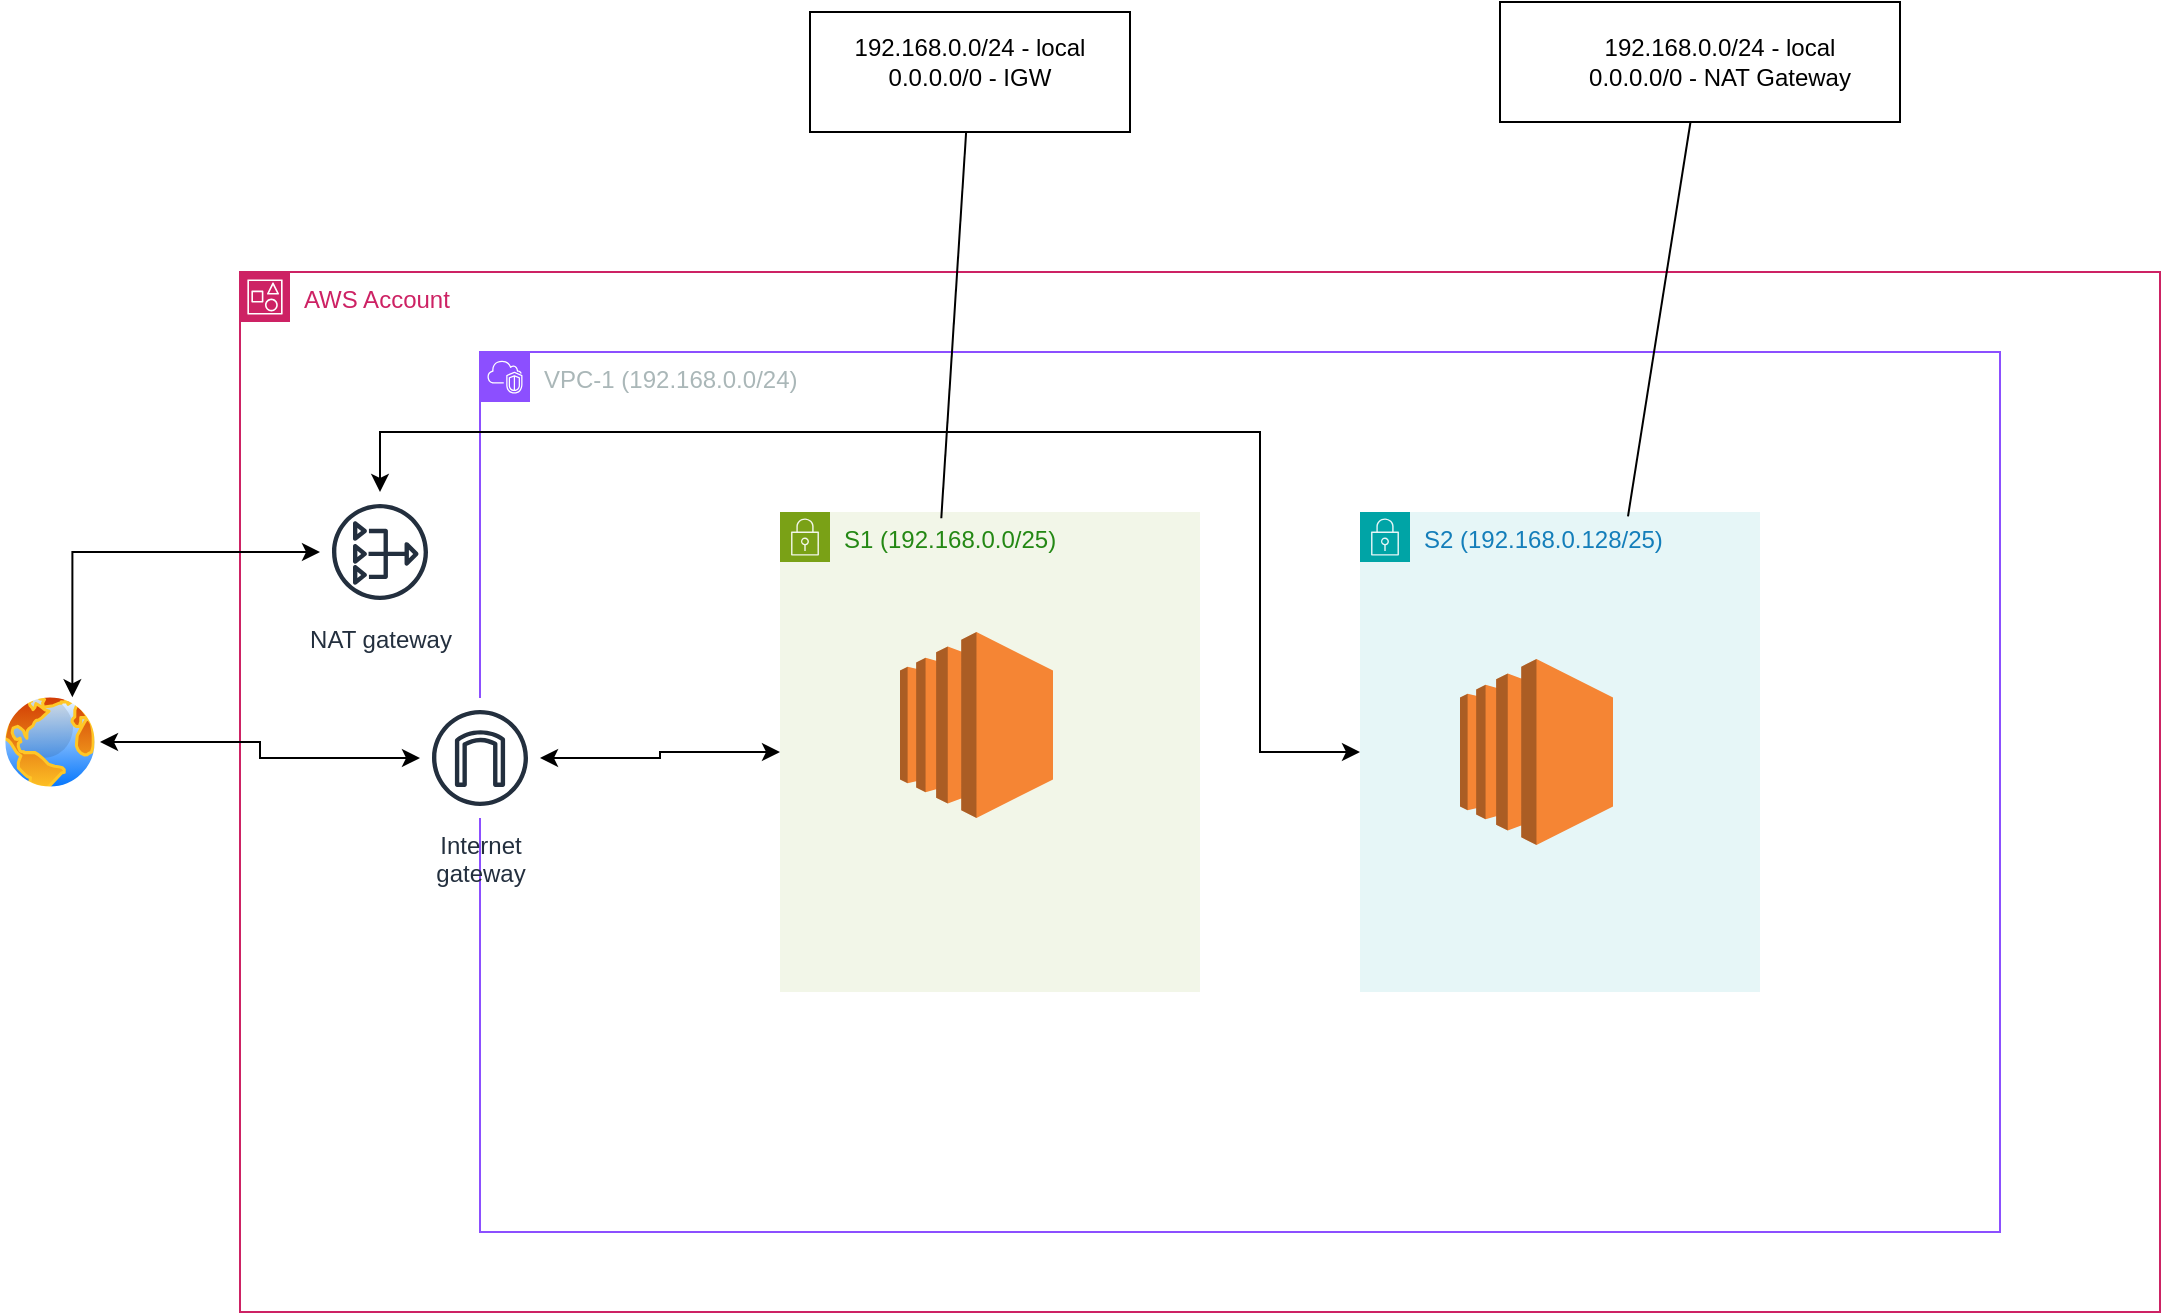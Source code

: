 <mxfile version="24.3.1" type="device">
  <diagram name="Page-1" id="a_6F3iHdbAYzGDKUPsuO">
    <mxGraphModel dx="2214" dy="1400" grid="1" gridSize="10" guides="1" tooltips="1" connect="1" arrows="1" fold="1" page="1" pageScale="1" pageWidth="1100" pageHeight="850" math="0" shadow="0">
      <root>
        <mxCell id="0" />
        <mxCell id="1" parent="0" />
        <mxCell id="5kWYPgmSOFq2bC-scUEm-1" value="AWS Account" style="points=[[0,0],[0.25,0],[0.5,0],[0.75,0],[1,0],[1,0.25],[1,0.5],[1,0.75],[1,1],[0.75,1],[0.5,1],[0.25,1],[0,1],[0,0.75],[0,0.5],[0,0.25]];outlineConnect=0;gradientColor=none;html=1;whiteSpace=wrap;fontSize=12;fontStyle=0;container=1;pointerEvents=0;collapsible=0;recursiveResize=0;shape=mxgraph.aws4.group;grIcon=mxgraph.aws4.group_account;strokeColor=#CD2264;fillColor=none;verticalAlign=top;align=left;spacingLeft=30;fontColor=#CD2264;dashed=0;" vertex="1" parent="1">
          <mxGeometry x="80" y="40" width="960" height="520" as="geometry" />
        </mxCell>
        <mxCell id="5kWYPgmSOFq2bC-scUEm-2" value="VPC-1 (192.168.0.0/24)" style="points=[[0,0],[0.25,0],[0.5,0],[0.75,0],[1,0],[1,0.25],[1,0.5],[1,0.75],[1,1],[0.75,1],[0.5,1],[0.25,1],[0,1],[0,0.75],[0,0.5],[0,0.25]];outlineConnect=0;gradientColor=none;html=1;whiteSpace=wrap;fontSize=12;fontStyle=0;container=1;pointerEvents=0;collapsible=0;recursiveResize=0;shape=mxgraph.aws4.group;grIcon=mxgraph.aws4.group_vpc2;strokeColor=#8C4FFF;fillColor=none;verticalAlign=top;align=left;spacingLeft=30;fontColor=#AAB7B8;dashed=0;" vertex="1" parent="5kWYPgmSOFq2bC-scUEm-1">
          <mxGeometry x="120" y="40" width="760" height="440" as="geometry" />
        </mxCell>
        <mxCell id="5kWYPgmSOFq2bC-scUEm-4" value="S1 (192.168.0.0/25)" style="points=[[0,0],[0.25,0],[0.5,0],[0.75,0],[1,0],[1,0.25],[1,0.5],[1,0.75],[1,1],[0.75,1],[0.5,1],[0.25,1],[0,1],[0,0.75],[0,0.5],[0,0.25]];outlineConnect=0;gradientColor=none;html=1;whiteSpace=wrap;fontSize=12;fontStyle=0;container=1;pointerEvents=0;collapsible=0;recursiveResize=0;shape=mxgraph.aws4.group;grIcon=mxgraph.aws4.group_security_group;grStroke=0;strokeColor=#7AA116;fillColor=#F2F6E8;verticalAlign=top;align=left;spacingLeft=30;fontColor=#248814;dashed=0;" vertex="1" parent="5kWYPgmSOFq2bC-scUEm-2">
          <mxGeometry x="150" y="80" width="210" height="240" as="geometry" />
        </mxCell>
        <mxCell id="5kWYPgmSOFq2bC-scUEm-5" value="" style="outlineConnect=0;dashed=0;verticalLabelPosition=bottom;verticalAlign=top;align=center;html=1;shape=mxgraph.aws3.ec2;fillColor=#F58534;gradientColor=none;" vertex="1" parent="5kWYPgmSOFq2bC-scUEm-4">
          <mxGeometry x="60" y="60" width="76.5" height="93" as="geometry" />
        </mxCell>
        <mxCell id="5kWYPgmSOFq2bC-scUEm-3" value="S2 (192.168.0.128/25)" style="points=[[0,0],[0.25,0],[0.5,0],[0.75,0],[1,0],[1,0.25],[1,0.5],[1,0.75],[1,1],[0.75,1],[0.5,1],[0.25,1],[0,1],[0,0.75],[0,0.5],[0,0.25]];outlineConnect=0;gradientColor=none;html=1;whiteSpace=wrap;fontSize=12;fontStyle=0;container=1;pointerEvents=0;collapsible=0;recursiveResize=0;shape=mxgraph.aws4.group;grIcon=mxgraph.aws4.group_security_group;grStroke=0;strokeColor=#00A4A6;fillColor=#E6F6F7;verticalAlign=top;align=left;spacingLeft=30;fontColor=#147EBA;dashed=0;" vertex="1" parent="5kWYPgmSOFq2bC-scUEm-2">
          <mxGeometry x="440" y="80" width="200" height="240" as="geometry" />
        </mxCell>
        <mxCell id="5kWYPgmSOFq2bC-scUEm-6" value="" style="outlineConnect=0;dashed=0;verticalLabelPosition=bottom;verticalAlign=top;align=center;html=1;shape=mxgraph.aws3.ec2;fillColor=#F58534;gradientColor=none;" vertex="1" parent="5kWYPgmSOFq2bC-scUEm-3">
          <mxGeometry x="50" y="73.5" width="76.5" height="93" as="geometry" />
        </mxCell>
        <mxCell id="5kWYPgmSOFq2bC-scUEm-16" style="edgeStyle=orthogonalEdgeStyle;rounded=0;orthogonalLoop=1;jettySize=auto;html=1;startArrow=classic;startFill=1;" edge="1" parent="5kWYPgmSOFq2bC-scUEm-1" source="5kWYPgmSOFq2bC-scUEm-15" target="5kWYPgmSOFq2bC-scUEm-4">
          <mxGeometry relative="1" as="geometry" />
        </mxCell>
        <mxCell id="5kWYPgmSOFq2bC-scUEm-15" value="Internet&#xa;gateway" style="sketch=0;outlineConnect=0;fontColor=#232F3E;gradientColor=none;strokeColor=#232F3E;fillColor=#ffffff;dashed=0;verticalLabelPosition=bottom;verticalAlign=top;align=center;html=1;fontSize=12;fontStyle=0;aspect=fixed;shape=mxgraph.aws4.resourceIcon;resIcon=mxgraph.aws4.internet_gateway;" vertex="1" parent="5kWYPgmSOFq2bC-scUEm-1">
          <mxGeometry x="90" y="213" width="60" height="60" as="geometry" />
        </mxCell>
        <mxCell id="5kWYPgmSOFq2bC-scUEm-19" style="edgeStyle=orthogonalEdgeStyle;rounded=0;orthogonalLoop=1;jettySize=auto;html=1;startArrow=classic;startFill=1;" edge="1" parent="5kWYPgmSOFq2bC-scUEm-1" source="5kWYPgmSOFq2bC-scUEm-18" target="5kWYPgmSOFq2bC-scUEm-3">
          <mxGeometry relative="1" as="geometry">
            <Array as="points">
              <mxPoint x="70" y="80" />
              <mxPoint x="510" y="80" />
              <mxPoint x="510" y="240" />
            </Array>
          </mxGeometry>
        </mxCell>
        <mxCell id="5kWYPgmSOFq2bC-scUEm-18" value="NAT gateway" style="sketch=0;outlineConnect=0;fontColor=#232F3E;gradientColor=none;strokeColor=#232F3E;fillColor=#ffffff;dashed=0;verticalLabelPosition=bottom;verticalAlign=top;align=center;html=1;fontSize=12;fontStyle=0;aspect=fixed;shape=mxgraph.aws4.resourceIcon;resIcon=mxgraph.aws4.nat_gateway;" vertex="1" parent="5kWYPgmSOFq2bC-scUEm-1">
          <mxGeometry x="40" y="110" width="60" height="60" as="geometry" />
        </mxCell>
        <mxCell id="5kWYPgmSOFq2bC-scUEm-17" style="edgeStyle=orthogonalEdgeStyle;rounded=0;orthogonalLoop=1;jettySize=auto;html=1;startArrow=classic;startFill=1;" edge="1" parent="1" source="5kWYPgmSOFq2bC-scUEm-7" target="5kWYPgmSOFq2bC-scUEm-15">
          <mxGeometry relative="1" as="geometry" />
        </mxCell>
        <mxCell id="5kWYPgmSOFq2bC-scUEm-7" value="" style="image;aspect=fixed;perimeter=ellipsePerimeter;html=1;align=center;shadow=0;dashed=0;spacingTop=3;image=img/lib/active_directory/internet_globe.svg;" vertex="1" parent="1">
          <mxGeometry x="-40" y="250" width="50" height="50" as="geometry" />
        </mxCell>
        <mxCell id="5kWYPgmSOFq2bC-scUEm-9" value="" style="rounded=0;whiteSpace=wrap;html=1;" vertex="1" parent="1">
          <mxGeometry x="365" y="-90" width="160" height="60" as="geometry" />
        </mxCell>
        <mxCell id="5kWYPgmSOFq2bC-scUEm-10" value="" style="rounded=0;whiteSpace=wrap;html=1;" vertex="1" parent="1">
          <mxGeometry x="710" y="-95" width="200" height="60" as="geometry" />
        </mxCell>
        <mxCell id="5kWYPgmSOFq2bC-scUEm-11" style="rounded=0;orthogonalLoop=1;jettySize=auto;html=1;entryX=0.384;entryY=0.013;entryDx=0;entryDy=0;entryPerimeter=0;endArrow=none;endFill=0;" edge="1" parent="1" source="5kWYPgmSOFq2bC-scUEm-9" target="5kWYPgmSOFq2bC-scUEm-4">
          <mxGeometry relative="1" as="geometry" />
        </mxCell>
        <mxCell id="5kWYPgmSOFq2bC-scUEm-12" style="rounded=0;orthogonalLoop=1;jettySize=auto;html=1;entryX=0.67;entryY=0.009;entryDx=0;entryDy=0;entryPerimeter=0;endArrow=none;endFill=0;" edge="1" parent="1" source="5kWYPgmSOFq2bC-scUEm-10" target="5kWYPgmSOFq2bC-scUEm-3">
          <mxGeometry relative="1" as="geometry" />
        </mxCell>
        <mxCell id="5kWYPgmSOFq2bC-scUEm-13" value="192.168.0.0/24 - local&lt;div&gt;0.0.0.0/0 - NAT Gateway&lt;/div&gt;" style="text;html=1;align=center;verticalAlign=middle;whiteSpace=wrap;rounded=0;" vertex="1" parent="1">
          <mxGeometry x="730" y="-80" width="180" height="30" as="geometry" />
        </mxCell>
        <mxCell id="5kWYPgmSOFq2bC-scUEm-14" value="192.168.0.0/24 - local&lt;div&gt;0.0.0.0/0 - IGW&lt;/div&gt;" style="text;html=1;align=center;verticalAlign=middle;whiteSpace=wrap;rounded=0;" vertex="1" parent="1">
          <mxGeometry x="380" y="-80" width="130" height="30" as="geometry" />
        </mxCell>
        <mxCell id="5kWYPgmSOFq2bC-scUEm-20" style="edgeStyle=orthogonalEdgeStyle;rounded=0;orthogonalLoop=1;jettySize=auto;html=1;entryX=0.75;entryY=0;entryDx=0;entryDy=0;startArrow=classic;startFill=1;" edge="1" parent="1" source="5kWYPgmSOFq2bC-scUEm-18" target="5kWYPgmSOFq2bC-scUEm-7">
          <mxGeometry relative="1" as="geometry" />
        </mxCell>
      </root>
    </mxGraphModel>
  </diagram>
</mxfile>
